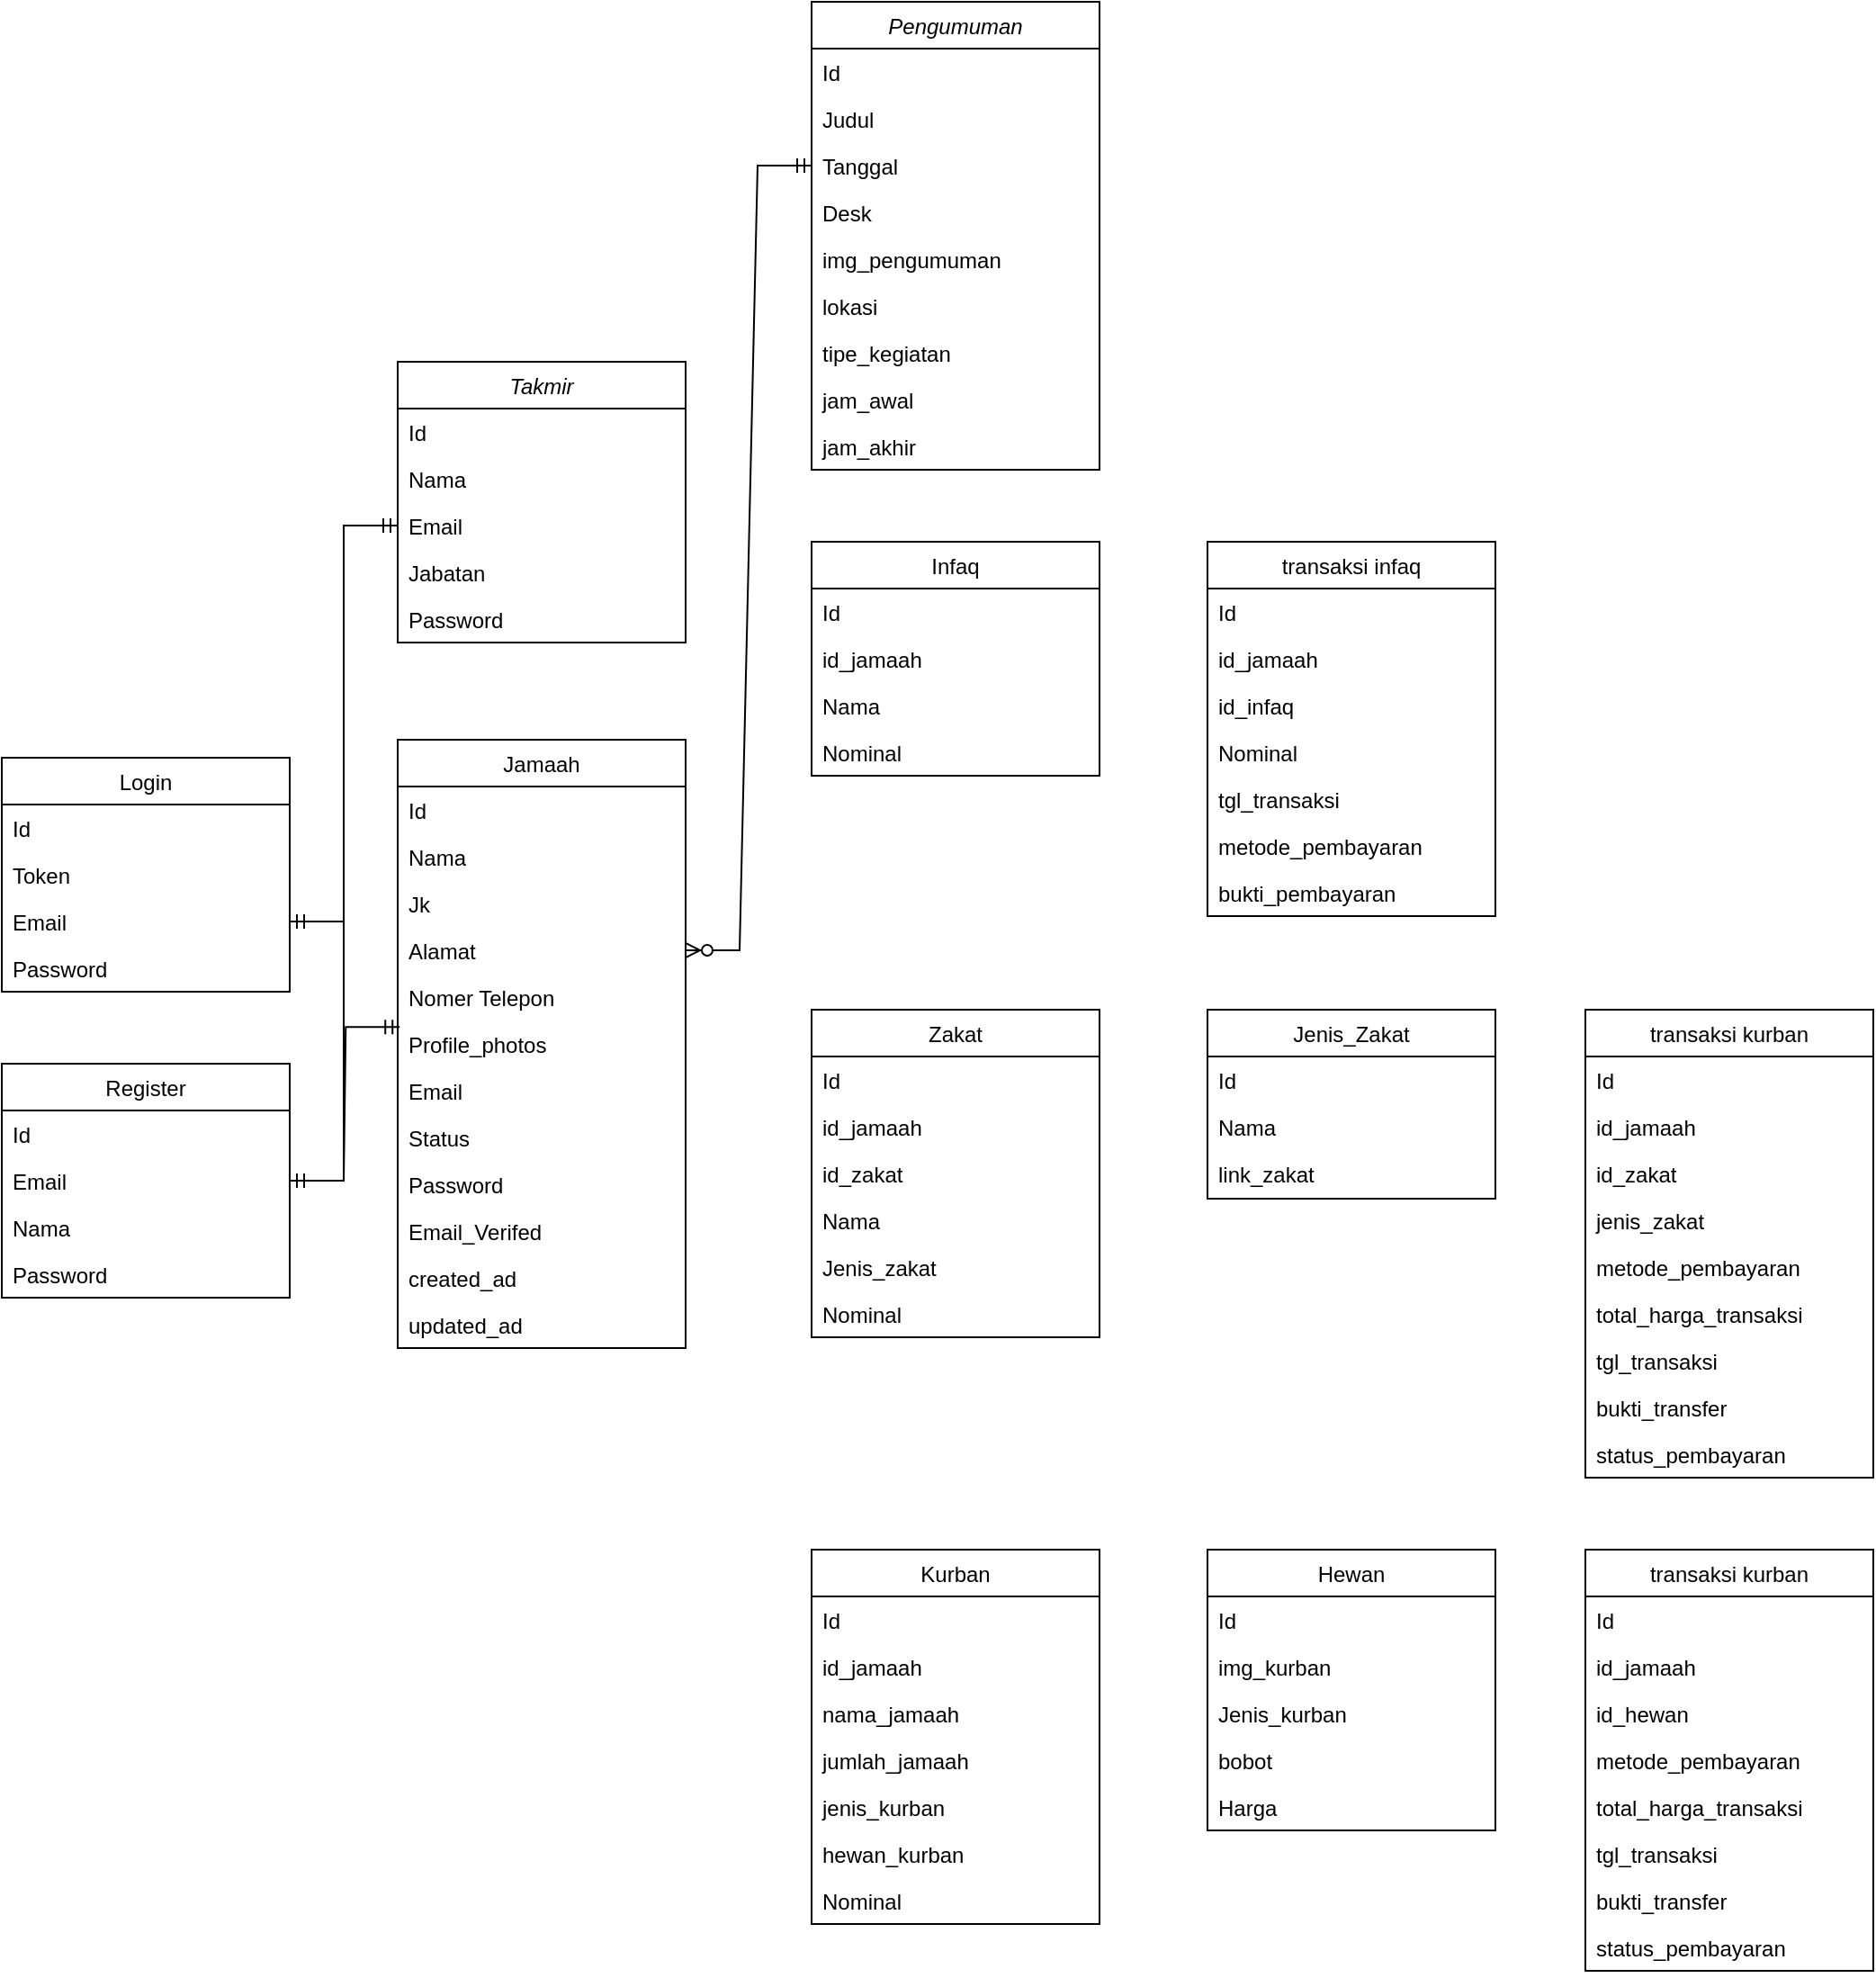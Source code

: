 <mxfile version="22.1.3" type="github">
  <diagram id="C5RBs43oDa-KdzZeNtuy" name="Page-1">
    <mxGraphModel dx="190" dy="1699" grid="1" gridSize="10" guides="1" tooltips="1" connect="1" arrows="1" fold="1" page="1" pageScale="1" pageWidth="827" pageHeight="1169" math="0" shadow="0">
      <root>
        <mxCell id="WIyWlLk6GJQsqaUBKTNV-0" />
        <mxCell id="WIyWlLk6GJQsqaUBKTNV-1" parent="WIyWlLk6GJQsqaUBKTNV-0" />
        <mxCell id="zkfFHV4jXpPFQw0GAbJ--0" value="Takmir" style="swimlane;fontStyle=2;align=center;verticalAlign=top;childLayout=stackLayout;horizontal=1;startSize=26;horizontalStack=0;resizeParent=1;resizeLast=0;collapsible=1;marginBottom=0;rounded=0;shadow=0;strokeWidth=1;" parent="WIyWlLk6GJQsqaUBKTNV-1" vertex="1">
          <mxGeometry x="250" y="-10" width="160" height="156" as="geometry">
            <mxRectangle x="230" y="140" width="160" height="26" as="alternateBounds" />
          </mxGeometry>
        </mxCell>
        <mxCell id="zkfFHV4jXpPFQw0GAbJ--1" value="Id" style="text;align=left;verticalAlign=top;spacingLeft=4;spacingRight=4;overflow=hidden;rotatable=0;points=[[0,0.5],[1,0.5]];portConstraint=eastwest;" parent="zkfFHV4jXpPFQw0GAbJ--0" vertex="1">
          <mxGeometry y="26" width="160" height="26" as="geometry" />
        </mxCell>
        <mxCell id="zkfFHV4jXpPFQw0GAbJ--2" value="Nama" style="text;align=left;verticalAlign=top;spacingLeft=4;spacingRight=4;overflow=hidden;rotatable=0;points=[[0,0.5],[1,0.5]];portConstraint=eastwest;rounded=0;shadow=0;html=0;" parent="zkfFHV4jXpPFQw0GAbJ--0" vertex="1">
          <mxGeometry y="52" width="160" height="26" as="geometry" />
        </mxCell>
        <mxCell id="zkfFHV4jXpPFQw0GAbJ--3" value="Email" style="text;align=left;verticalAlign=top;spacingLeft=4;spacingRight=4;overflow=hidden;rotatable=0;points=[[0,0.5],[1,0.5]];portConstraint=eastwest;rounded=0;shadow=0;html=0;" parent="zkfFHV4jXpPFQw0GAbJ--0" vertex="1">
          <mxGeometry y="78" width="160" height="26" as="geometry" />
        </mxCell>
        <mxCell id="IEiUYzsJr4Xphvoh2t9h-0" value="Jabatan" style="text;align=left;verticalAlign=top;spacingLeft=4;spacingRight=4;overflow=hidden;rotatable=0;points=[[0,0.5],[1,0.5]];portConstraint=eastwest;rounded=0;shadow=0;html=0;" parent="zkfFHV4jXpPFQw0GAbJ--0" vertex="1">
          <mxGeometry y="104" width="160" height="26" as="geometry" />
        </mxCell>
        <mxCell id="IEiUYzsJr4Xphvoh2t9h-4" value="Password" style="text;align=left;verticalAlign=top;spacingLeft=4;spacingRight=4;overflow=hidden;rotatable=0;points=[[0,0.5],[1,0.5]];portConstraint=eastwest;rounded=0;shadow=0;html=0;" parent="zkfFHV4jXpPFQw0GAbJ--0" vertex="1">
          <mxGeometry y="130" width="160" height="26" as="geometry" />
        </mxCell>
        <mxCell id="zkfFHV4jXpPFQw0GAbJ--6" value="Jamaah" style="swimlane;fontStyle=0;align=center;verticalAlign=top;childLayout=stackLayout;horizontal=1;startSize=26;horizontalStack=0;resizeParent=1;resizeLast=0;collapsible=1;marginBottom=0;rounded=0;shadow=0;strokeWidth=1;" parent="WIyWlLk6GJQsqaUBKTNV-1" vertex="1">
          <mxGeometry x="250" y="200" width="160" height="338" as="geometry">
            <mxRectangle x="130" y="380" width="160" height="26" as="alternateBounds" />
          </mxGeometry>
        </mxCell>
        <mxCell id="zkfFHV4jXpPFQw0GAbJ--7" value="Id" style="text;align=left;verticalAlign=top;spacingLeft=4;spacingRight=4;overflow=hidden;rotatable=0;points=[[0,0.5],[1,0.5]];portConstraint=eastwest;" parent="zkfFHV4jXpPFQw0GAbJ--6" vertex="1">
          <mxGeometry y="26" width="160" height="26" as="geometry" />
        </mxCell>
        <mxCell id="zkfFHV4jXpPFQw0GAbJ--8" value="Nama" style="text;align=left;verticalAlign=top;spacingLeft=4;spacingRight=4;overflow=hidden;rotatable=0;points=[[0,0.5],[1,0.5]];portConstraint=eastwest;rounded=0;shadow=0;html=0;" parent="zkfFHV4jXpPFQw0GAbJ--6" vertex="1">
          <mxGeometry y="52" width="160" height="26" as="geometry" />
        </mxCell>
        <mxCell id="zkfFHV4jXpPFQw0GAbJ--11" value="Jk" style="text;align=left;verticalAlign=top;spacingLeft=4;spacingRight=4;overflow=hidden;rotatable=0;points=[[0,0.5],[1,0.5]];portConstraint=eastwest;" parent="zkfFHV4jXpPFQw0GAbJ--6" vertex="1">
          <mxGeometry y="78" width="160" height="26" as="geometry" />
        </mxCell>
        <mxCell id="IEiUYzsJr4Xphvoh2t9h-1" value="Alamat" style="text;align=left;verticalAlign=top;spacingLeft=4;spacingRight=4;overflow=hidden;rotatable=0;points=[[0,0.5],[1,0.5]];portConstraint=eastwest;" parent="zkfFHV4jXpPFQw0GAbJ--6" vertex="1">
          <mxGeometry y="104" width="160" height="26" as="geometry" />
        </mxCell>
        <mxCell id="IEiUYzsJr4Xphvoh2t9h-5" value="Nomer Telepon" style="text;align=left;verticalAlign=top;spacingLeft=4;spacingRight=4;overflow=hidden;rotatable=0;points=[[0,0.5],[1,0.5]];portConstraint=eastwest;" parent="zkfFHV4jXpPFQw0GAbJ--6" vertex="1">
          <mxGeometry y="130" width="160" height="26" as="geometry" />
        </mxCell>
        <mxCell id="IEiUYzsJr4Xphvoh2t9h-25" value="Profile_photos" style="text;align=left;verticalAlign=top;spacingLeft=4;spacingRight=4;overflow=hidden;rotatable=0;points=[[0,0.5],[1,0.5]];portConstraint=eastwest;" parent="zkfFHV4jXpPFQw0GAbJ--6" vertex="1">
          <mxGeometry y="156" width="160" height="26" as="geometry" />
        </mxCell>
        <mxCell id="IEiUYzsJr4Xphvoh2t9h-2" value="Email" style="text;align=left;verticalAlign=top;spacingLeft=4;spacingRight=4;overflow=hidden;rotatable=0;points=[[0,0.5],[1,0.5]];portConstraint=eastwest;" parent="zkfFHV4jXpPFQw0GAbJ--6" vertex="1">
          <mxGeometry y="182" width="160" height="26" as="geometry" />
        </mxCell>
        <mxCell id="IEiUYzsJr4Xphvoh2t9h-26" value="Status" style="text;align=left;verticalAlign=top;spacingLeft=4;spacingRight=4;overflow=hidden;rotatable=0;points=[[0,0.5],[1,0.5]];portConstraint=eastwest;" parent="zkfFHV4jXpPFQw0GAbJ--6" vertex="1">
          <mxGeometry y="208" width="160" height="26" as="geometry" />
        </mxCell>
        <mxCell id="IEiUYzsJr4Xphvoh2t9h-3" value="Password" style="text;align=left;verticalAlign=top;spacingLeft=4;spacingRight=4;overflow=hidden;rotatable=0;points=[[0,0.5],[1,0.5]];portConstraint=eastwest;" parent="zkfFHV4jXpPFQw0GAbJ--6" vertex="1">
          <mxGeometry y="234" width="160" height="26" as="geometry" />
        </mxCell>
        <mxCell id="IEiUYzsJr4Xphvoh2t9h-27" value="Email_Verifed" style="text;align=left;verticalAlign=top;spacingLeft=4;spacingRight=4;overflow=hidden;rotatable=0;points=[[0,0.5],[1,0.5]];portConstraint=eastwest;" parent="zkfFHV4jXpPFQw0GAbJ--6" vertex="1">
          <mxGeometry y="260" width="160" height="26" as="geometry" />
        </mxCell>
        <mxCell id="IEiUYzsJr4Xphvoh2t9h-24" value="created_ad" style="text;align=left;verticalAlign=top;spacingLeft=4;spacingRight=4;overflow=hidden;rotatable=0;points=[[0,0.5],[1,0.5]];portConstraint=eastwest;" parent="zkfFHV4jXpPFQw0GAbJ--6" vertex="1">
          <mxGeometry y="286" width="160" height="26" as="geometry" />
        </mxCell>
        <mxCell id="IEiUYzsJr4Xphvoh2t9h-23" value="updated_ad" style="text;align=left;verticalAlign=top;spacingLeft=4;spacingRight=4;overflow=hidden;rotatable=0;points=[[0,0.5],[1,0.5]];portConstraint=eastwest;" parent="zkfFHV4jXpPFQw0GAbJ--6" vertex="1">
          <mxGeometry y="312" width="160" height="26" as="geometry" />
        </mxCell>
        <mxCell id="zkfFHV4jXpPFQw0GAbJ--13" value="Infaq" style="swimlane;fontStyle=0;align=center;verticalAlign=top;childLayout=stackLayout;horizontal=1;startSize=26;horizontalStack=0;resizeParent=1;resizeLast=0;collapsible=1;marginBottom=0;rounded=0;shadow=0;strokeWidth=1;" parent="WIyWlLk6GJQsqaUBKTNV-1" vertex="1">
          <mxGeometry x="480" y="90" width="160" height="130" as="geometry">
            <mxRectangle x="340" y="380" width="170" height="26" as="alternateBounds" />
          </mxGeometry>
        </mxCell>
        <mxCell id="zkfFHV4jXpPFQw0GAbJ--14" value="Id" style="text;align=left;verticalAlign=top;spacingLeft=4;spacingRight=4;overflow=hidden;rotatable=0;points=[[0,0.5],[1,0.5]];portConstraint=eastwest;" parent="zkfFHV4jXpPFQw0GAbJ--13" vertex="1">
          <mxGeometry y="26" width="160" height="26" as="geometry" />
        </mxCell>
        <mxCell id="IEiUYzsJr4Xphvoh2t9h-9" value="id_jamaah" style="text;align=left;verticalAlign=top;spacingLeft=4;spacingRight=4;overflow=hidden;rotatable=0;points=[[0,0.5],[1,0.5]];portConstraint=eastwest;" parent="zkfFHV4jXpPFQw0GAbJ--13" vertex="1">
          <mxGeometry y="52" width="160" height="26" as="geometry" />
        </mxCell>
        <mxCell id="IEiUYzsJr4Xphvoh2t9h-7" value="Nama" style="text;align=left;verticalAlign=top;spacingLeft=4;spacingRight=4;overflow=hidden;rotatable=0;points=[[0,0.5],[1,0.5]];portConstraint=eastwest;" parent="zkfFHV4jXpPFQw0GAbJ--13" vertex="1">
          <mxGeometry y="78" width="160" height="26" as="geometry" />
        </mxCell>
        <mxCell id="IEiUYzsJr4Xphvoh2t9h-8" value="Nominal" style="text;align=left;verticalAlign=top;spacingLeft=4;spacingRight=4;overflow=hidden;rotatable=0;points=[[0,0.5],[1,0.5]];portConstraint=eastwest;" parent="zkfFHV4jXpPFQw0GAbJ--13" vertex="1">
          <mxGeometry y="104" width="160" height="26" as="geometry" />
        </mxCell>
        <mxCell id="IEiUYzsJr4Xphvoh2t9h-10" value="Zakat" style="swimlane;fontStyle=0;align=center;verticalAlign=top;childLayout=stackLayout;horizontal=1;startSize=26;horizontalStack=0;resizeParent=1;resizeLast=0;collapsible=1;marginBottom=0;rounded=0;shadow=0;strokeWidth=1;" parent="WIyWlLk6GJQsqaUBKTNV-1" vertex="1">
          <mxGeometry x="480" y="350" width="160" height="182" as="geometry">
            <mxRectangle x="340" y="380" width="170" height="26" as="alternateBounds" />
          </mxGeometry>
        </mxCell>
        <mxCell id="IEiUYzsJr4Xphvoh2t9h-11" value="Id" style="text;align=left;verticalAlign=top;spacingLeft=4;spacingRight=4;overflow=hidden;rotatable=0;points=[[0,0.5],[1,0.5]];portConstraint=eastwest;" parent="IEiUYzsJr4Xphvoh2t9h-10" vertex="1">
          <mxGeometry y="26" width="160" height="26" as="geometry" />
        </mxCell>
        <mxCell id="IEiUYzsJr4Xphvoh2t9h-12" value="id_jamaah" style="text;align=left;verticalAlign=top;spacingLeft=4;spacingRight=4;overflow=hidden;rotatable=0;points=[[0,0.5],[1,0.5]];portConstraint=eastwest;" parent="IEiUYzsJr4Xphvoh2t9h-10" vertex="1">
          <mxGeometry y="52" width="160" height="26" as="geometry" />
        </mxCell>
        <mxCell id="IEiUYzsJr4Xphvoh2t9h-15" value="id_zakat" style="text;align=left;verticalAlign=top;spacingLeft=4;spacingRight=4;overflow=hidden;rotatable=0;points=[[0,0.5],[1,0.5]];portConstraint=eastwest;" parent="IEiUYzsJr4Xphvoh2t9h-10" vertex="1">
          <mxGeometry y="78" width="160" height="26" as="geometry" />
        </mxCell>
        <mxCell id="IEiUYzsJr4Xphvoh2t9h-13" value="Nama" style="text;align=left;verticalAlign=top;spacingLeft=4;spacingRight=4;overflow=hidden;rotatable=0;points=[[0,0.5],[1,0.5]];portConstraint=eastwest;" parent="IEiUYzsJr4Xphvoh2t9h-10" vertex="1">
          <mxGeometry y="104" width="160" height="26" as="geometry" />
        </mxCell>
        <mxCell id="IEiUYzsJr4Xphvoh2t9h-16" value="Jenis_zakat" style="text;align=left;verticalAlign=top;spacingLeft=4;spacingRight=4;overflow=hidden;rotatable=0;points=[[0,0.5],[1,0.5]];portConstraint=eastwest;" parent="IEiUYzsJr4Xphvoh2t9h-10" vertex="1">
          <mxGeometry y="130" width="160" height="26" as="geometry" />
        </mxCell>
        <mxCell id="IEiUYzsJr4Xphvoh2t9h-14" value="Nominal" style="text;align=left;verticalAlign=top;spacingLeft=4;spacingRight=4;overflow=hidden;rotatable=0;points=[[0,0.5],[1,0.5]];portConstraint=eastwest;" parent="IEiUYzsJr4Xphvoh2t9h-10" vertex="1">
          <mxGeometry y="156" width="160" height="26" as="geometry" />
        </mxCell>
        <mxCell id="IEiUYzsJr4Xphvoh2t9h-17" value="Login" style="swimlane;fontStyle=0;align=center;verticalAlign=top;childLayout=stackLayout;horizontal=1;startSize=26;horizontalStack=0;resizeParent=1;resizeLast=0;collapsible=1;marginBottom=0;rounded=0;shadow=0;strokeWidth=1;" parent="WIyWlLk6GJQsqaUBKTNV-1" vertex="1">
          <mxGeometry x="30" y="210" width="160" height="130" as="geometry">
            <mxRectangle x="340" y="380" width="170" height="26" as="alternateBounds" />
          </mxGeometry>
        </mxCell>
        <mxCell id="IEiUYzsJr4Xphvoh2t9h-18" value="Id" style="text;align=left;verticalAlign=top;spacingLeft=4;spacingRight=4;overflow=hidden;rotatable=0;points=[[0,0.5],[1,0.5]];portConstraint=eastwest;" parent="IEiUYzsJr4Xphvoh2t9h-17" vertex="1">
          <mxGeometry y="26" width="160" height="26" as="geometry" />
        </mxCell>
        <mxCell id="IEiUYzsJr4Xphvoh2t9h-20" value="Token" style="text;align=left;verticalAlign=top;spacingLeft=4;spacingRight=4;overflow=hidden;rotatable=0;points=[[0,0.5],[1,0.5]];portConstraint=eastwest;" parent="IEiUYzsJr4Xphvoh2t9h-17" vertex="1">
          <mxGeometry y="52" width="160" height="26" as="geometry" />
        </mxCell>
        <mxCell id="IEiUYzsJr4Xphvoh2t9h-21" value="Email" style="text;align=left;verticalAlign=top;spacingLeft=4;spacingRight=4;overflow=hidden;rotatable=0;points=[[0,0.5],[1,0.5]];portConstraint=eastwest;" parent="IEiUYzsJr4Xphvoh2t9h-17" vertex="1">
          <mxGeometry y="78" width="160" height="26" as="geometry" />
        </mxCell>
        <mxCell id="IEiUYzsJr4Xphvoh2t9h-22" value="Password" style="text;align=left;verticalAlign=top;spacingLeft=4;spacingRight=4;overflow=hidden;rotatable=0;points=[[0,0.5],[1,0.5]];portConstraint=eastwest;" parent="IEiUYzsJr4Xphvoh2t9h-17" vertex="1">
          <mxGeometry y="104" width="160" height="26" as="geometry" />
        </mxCell>
        <mxCell id="IEiUYzsJr4Xphvoh2t9h-28" value="Register" style="swimlane;fontStyle=0;align=center;verticalAlign=top;childLayout=stackLayout;horizontal=1;startSize=26;horizontalStack=0;resizeParent=1;resizeLast=0;collapsible=1;marginBottom=0;rounded=0;shadow=0;strokeWidth=1;" parent="WIyWlLk6GJQsqaUBKTNV-1" vertex="1">
          <mxGeometry x="30" y="380" width="160" height="130" as="geometry">
            <mxRectangle x="340" y="380" width="170" height="26" as="alternateBounds" />
          </mxGeometry>
        </mxCell>
        <mxCell id="IEiUYzsJr4Xphvoh2t9h-29" value="Id" style="text;align=left;verticalAlign=top;spacingLeft=4;spacingRight=4;overflow=hidden;rotatable=0;points=[[0,0.5],[1,0.5]];portConstraint=eastwest;" parent="IEiUYzsJr4Xphvoh2t9h-28" vertex="1">
          <mxGeometry y="26" width="160" height="26" as="geometry" />
        </mxCell>
        <mxCell id="IEiUYzsJr4Xphvoh2t9h-30" value="Email" style="text;align=left;verticalAlign=top;spacingLeft=4;spacingRight=4;overflow=hidden;rotatable=0;points=[[0,0.5],[1,0.5]];portConstraint=eastwest;" parent="IEiUYzsJr4Xphvoh2t9h-28" vertex="1">
          <mxGeometry y="52" width="160" height="26" as="geometry" />
        </mxCell>
        <mxCell id="IEiUYzsJr4Xphvoh2t9h-31" value="Nama" style="text;align=left;verticalAlign=top;spacingLeft=4;spacingRight=4;overflow=hidden;rotatable=0;points=[[0,0.5],[1,0.5]];portConstraint=eastwest;" parent="IEiUYzsJr4Xphvoh2t9h-28" vertex="1">
          <mxGeometry y="78" width="160" height="26" as="geometry" />
        </mxCell>
        <mxCell id="IEiUYzsJr4Xphvoh2t9h-32" value="Password" style="text;align=left;verticalAlign=top;spacingLeft=4;spacingRight=4;overflow=hidden;rotatable=0;points=[[0,0.5],[1,0.5]];portConstraint=eastwest;" parent="IEiUYzsJr4Xphvoh2t9h-28" vertex="1">
          <mxGeometry y="104" width="160" height="26" as="geometry" />
        </mxCell>
        <mxCell id="IEiUYzsJr4Xphvoh2t9h-33" value="Jenis_Zakat" style="swimlane;fontStyle=0;align=center;verticalAlign=top;childLayout=stackLayout;horizontal=1;startSize=26;horizontalStack=0;resizeParent=1;resizeLast=0;collapsible=1;marginBottom=0;rounded=0;shadow=0;strokeWidth=1;" parent="WIyWlLk6GJQsqaUBKTNV-1" vertex="1">
          <mxGeometry x="700" y="350" width="160" height="105" as="geometry">
            <mxRectangle x="340" y="380" width="170" height="26" as="alternateBounds" />
          </mxGeometry>
        </mxCell>
        <mxCell id="IEiUYzsJr4Xphvoh2t9h-34" value="Id" style="text;align=left;verticalAlign=top;spacingLeft=4;spacingRight=4;overflow=hidden;rotatable=0;points=[[0,0.5],[1,0.5]];portConstraint=eastwest;" parent="IEiUYzsJr4Xphvoh2t9h-33" vertex="1">
          <mxGeometry y="26" width="160" height="26" as="geometry" />
        </mxCell>
        <mxCell id="IEiUYzsJr4Xphvoh2t9h-37" value="Nama" style="text;align=left;verticalAlign=top;spacingLeft=4;spacingRight=4;overflow=hidden;rotatable=0;points=[[0,0.5],[1,0.5]];portConstraint=eastwest;" parent="IEiUYzsJr4Xphvoh2t9h-33" vertex="1">
          <mxGeometry y="52" width="160" height="26" as="geometry" />
        </mxCell>
        <mxCell id="IEiUYzsJr4Xphvoh2t9h-38" value="link_zakat" style="text;align=left;verticalAlign=top;spacingLeft=4;spacingRight=4;overflow=hidden;rotatable=0;points=[[0,0.5],[1,0.5]];portConstraint=eastwest;" parent="IEiUYzsJr4Xphvoh2t9h-33" vertex="1">
          <mxGeometry y="78" width="160" height="26" as="geometry" />
        </mxCell>
        <mxCell id="IEiUYzsJr4Xphvoh2t9h-40" value="Kurban&#xa;" style="swimlane;fontStyle=0;align=center;verticalAlign=top;childLayout=stackLayout;horizontal=1;startSize=26;horizontalStack=0;resizeParent=1;resizeLast=0;collapsible=1;marginBottom=0;rounded=0;shadow=0;strokeWidth=1;" parent="WIyWlLk6GJQsqaUBKTNV-1" vertex="1">
          <mxGeometry x="480" y="650" width="160" height="208" as="geometry">
            <mxRectangle x="340" y="380" width="170" height="26" as="alternateBounds" />
          </mxGeometry>
        </mxCell>
        <mxCell id="IEiUYzsJr4Xphvoh2t9h-41" value="Id" style="text;align=left;verticalAlign=top;spacingLeft=4;spacingRight=4;overflow=hidden;rotatable=0;points=[[0,0.5],[1,0.5]];portConstraint=eastwest;" parent="IEiUYzsJr4Xphvoh2t9h-40" vertex="1">
          <mxGeometry y="26" width="160" height="26" as="geometry" />
        </mxCell>
        <mxCell id="IEiUYzsJr4Xphvoh2t9h-42" value="id_jamaah" style="text;align=left;verticalAlign=top;spacingLeft=4;spacingRight=4;overflow=hidden;rotatable=0;points=[[0,0.5],[1,0.5]];portConstraint=eastwest;" parent="IEiUYzsJr4Xphvoh2t9h-40" vertex="1">
          <mxGeometry y="52" width="160" height="26" as="geometry" />
        </mxCell>
        <mxCell id="9MKhEtc_N4q0ZVlKwMZ0-0" value="nama_jamaah" style="text;align=left;verticalAlign=top;spacingLeft=4;spacingRight=4;overflow=hidden;rotatable=0;points=[[0,0.5],[1,0.5]];portConstraint=eastwest;" parent="IEiUYzsJr4Xphvoh2t9h-40" vertex="1">
          <mxGeometry y="78" width="160" height="26" as="geometry" />
        </mxCell>
        <mxCell id="9MKhEtc_N4q0ZVlKwMZ0-1" value="jumlah_jamaah&#xa;&#xa;" style="text;align=left;verticalAlign=top;spacingLeft=4;spacingRight=4;overflow=hidden;rotatable=0;points=[[0,0.5],[1,0.5]];portConstraint=eastwest;" parent="IEiUYzsJr4Xphvoh2t9h-40" vertex="1">
          <mxGeometry y="104" width="160" height="26" as="geometry" />
        </mxCell>
        <mxCell id="IEiUYzsJr4Xphvoh2t9h-43" value="jenis_kurban" style="text;align=left;verticalAlign=top;spacingLeft=4;spacingRight=4;overflow=hidden;rotatable=0;points=[[0,0.5],[1,0.5]];portConstraint=eastwest;" parent="IEiUYzsJr4Xphvoh2t9h-40" vertex="1">
          <mxGeometry y="130" width="160" height="26" as="geometry" />
        </mxCell>
        <mxCell id="IEiUYzsJr4Xphvoh2t9h-44" value="hewan_kurban" style="text;align=left;verticalAlign=top;spacingLeft=4;spacingRight=4;overflow=hidden;rotatable=0;points=[[0,0.5],[1,0.5]];portConstraint=eastwest;" parent="IEiUYzsJr4Xphvoh2t9h-40" vertex="1">
          <mxGeometry y="156" width="160" height="26" as="geometry" />
        </mxCell>
        <mxCell id="IEiUYzsJr4Xphvoh2t9h-45" value="Nominal" style="text;align=left;verticalAlign=top;spacingLeft=4;spacingRight=4;overflow=hidden;rotatable=0;points=[[0,0.5],[1,0.5]];portConstraint=eastwest;" parent="IEiUYzsJr4Xphvoh2t9h-40" vertex="1">
          <mxGeometry y="182" width="160" height="26" as="geometry" />
        </mxCell>
        <mxCell id="IEiUYzsJr4Xphvoh2t9h-54" value="Pengumuman" style="swimlane;fontStyle=2;align=center;verticalAlign=top;childLayout=stackLayout;horizontal=1;startSize=26;horizontalStack=0;resizeParent=1;resizeLast=0;collapsible=1;marginBottom=0;rounded=0;shadow=0;strokeWidth=1;" parent="WIyWlLk6GJQsqaUBKTNV-1" vertex="1">
          <mxGeometry x="480" y="-210" width="160" height="260" as="geometry">
            <mxRectangle x="230" y="140" width="160" height="26" as="alternateBounds" />
          </mxGeometry>
        </mxCell>
        <mxCell id="IEiUYzsJr4Xphvoh2t9h-55" value="Id" style="text;align=left;verticalAlign=top;spacingLeft=4;spacingRight=4;overflow=hidden;rotatable=0;points=[[0,0.5],[1,0.5]];portConstraint=eastwest;" parent="IEiUYzsJr4Xphvoh2t9h-54" vertex="1">
          <mxGeometry y="26" width="160" height="26" as="geometry" />
        </mxCell>
        <mxCell id="IEiUYzsJr4Xphvoh2t9h-56" value="Judul" style="text;align=left;verticalAlign=top;spacingLeft=4;spacingRight=4;overflow=hidden;rotatable=0;points=[[0,0.5],[1,0.5]];portConstraint=eastwest;rounded=0;shadow=0;html=0;" parent="IEiUYzsJr4Xphvoh2t9h-54" vertex="1">
          <mxGeometry y="52" width="160" height="26" as="geometry" />
        </mxCell>
        <mxCell id="IEiUYzsJr4Xphvoh2t9h-57" value="Tanggal&#xa;" style="text;align=left;verticalAlign=top;spacingLeft=4;spacingRight=4;overflow=hidden;rotatable=0;points=[[0,0.5],[1,0.5]];portConstraint=eastwest;rounded=0;shadow=0;html=0;" parent="IEiUYzsJr4Xphvoh2t9h-54" vertex="1">
          <mxGeometry y="78" width="160" height="26" as="geometry" />
        </mxCell>
        <mxCell id="IEiUYzsJr4Xphvoh2t9h-58" value="Desk" style="text;align=left;verticalAlign=top;spacingLeft=4;spacingRight=4;overflow=hidden;rotatable=0;points=[[0,0.5],[1,0.5]];portConstraint=eastwest;rounded=0;shadow=0;html=0;" parent="IEiUYzsJr4Xphvoh2t9h-54" vertex="1">
          <mxGeometry y="104" width="160" height="26" as="geometry" />
        </mxCell>
        <mxCell id="IEiUYzsJr4Xphvoh2t9h-59" value="img_pengumuman" style="text;align=left;verticalAlign=top;spacingLeft=4;spacingRight=4;overflow=hidden;rotatable=0;points=[[0,0.5],[1,0.5]];portConstraint=eastwest;rounded=0;shadow=0;html=0;" parent="IEiUYzsJr4Xphvoh2t9h-54" vertex="1">
          <mxGeometry y="130" width="160" height="26" as="geometry" />
        </mxCell>
        <mxCell id="1JYT7q83hcso8mYHsDBU-39" value="lokasi" style="text;align=left;verticalAlign=top;spacingLeft=4;spacingRight=4;overflow=hidden;rotatable=0;points=[[0,0.5],[1,0.5]];portConstraint=eastwest;rounded=0;shadow=0;html=0;" vertex="1" parent="IEiUYzsJr4Xphvoh2t9h-54">
          <mxGeometry y="156" width="160" height="26" as="geometry" />
        </mxCell>
        <mxCell id="1JYT7q83hcso8mYHsDBU-40" value="tipe_kegiatan" style="text;align=left;verticalAlign=top;spacingLeft=4;spacingRight=4;overflow=hidden;rotatable=0;points=[[0,0.5],[1,0.5]];portConstraint=eastwest;rounded=0;shadow=0;html=0;" vertex="1" parent="IEiUYzsJr4Xphvoh2t9h-54">
          <mxGeometry y="182" width="160" height="26" as="geometry" />
        </mxCell>
        <mxCell id="1JYT7q83hcso8mYHsDBU-41" value="jam_awal" style="text;align=left;verticalAlign=top;spacingLeft=4;spacingRight=4;overflow=hidden;rotatable=0;points=[[0,0.5],[1,0.5]];portConstraint=eastwest;rounded=0;shadow=0;html=0;" vertex="1" parent="IEiUYzsJr4Xphvoh2t9h-54">
          <mxGeometry y="208" width="160" height="26" as="geometry" />
        </mxCell>
        <mxCell id="1JYT7q83hcso8mYHsDBU-42" value="jam_akhir" style="text;align=left;verticalAlign=top;spacingLeft=4;spacingRight=4;overflow=hidden;rotatable=0;points=[[0,0.5],[1,0.5]];portConstraint=eastwest;rounded=0;shadow=0;html=0;" vertex="1" parent="IEiUYzsJr4Xphvoh2t9h-54">
          <mxGeometry y="234" width="160" height="26" as="geometry" />
        </mxCell>
        <mxCell id="1JYT7q83hcso8mYHsDBU-0" value="Hewan" style="swimlane;fontStyle=0;align=center;verticalAlign=top;childLayout=stackLayout;horizontal=1;startSize=26;horizontalStack=0;resizeParent=1;resizeLast=0;collapsible=1;marginBottom=0;rounded=0;shadow=0;strokeWidth=1;" vertex="1" parent="WIyWlLk6GJQsqaUBKTNV-1">
          <mxGeometry x="700" y="650" width="160" height="156" as="geometry">
            <mxRectangle x="340" y="380" width="170" height="26" as="alternateBounds" />
          </mxGeometry>
        </mxCell>
        <mxCell id="1JYT7q83hcso8mYHsDBU-1" value="Id" style="text;align=left;verticalAlign=top;spacingLeft=4;spacingRight=4;overflow=hidden;rotatable=0;points=[[0,0.5],[1,0.5]];portConstraint=eastwest;" vertex="1" parent="1JYT7q83hcso8mYHsDBU-0">
          <mxGeometry y="26" width="160" height="26" as="geometry" />
        </mxCell>
        <mxCell id="1JYT7q83hcso8mYHsDBU-5" value="img_kurban" style="text;align=left;verticalAlign=top;spacingLeft=4;spacingRight=4;overflow=hidden;rotatable=0;points=[[0,0.5],[1,0.5]];portConstraint=eastwest;" vertex="1" parent="1JYT7q83hcso8mYHsDBU-0">
          <mxGeometry y="52" width="160" height="26" as="geometry" />
        </mxCell>
        <mxCell id="1JYT7q83hcso8mYHsDBU-2" value="Jenis_kurban" style="text;align=left;verticalAlign=top;spacingLeft=4;spacingRight=4;overflow=hidden;rotatable=0;points=[[0,0.5],[1,0.5]];portConstraint=eastwest;" vertex="1" parent="1JYT7q83hcso8mYHsDBU-0">
          <mxGeometry y="78" width="160" height="26" as="geometry" />
        </mxCell>
        <mxCell id="1JYT7q83hcso8mYHsDBU-3" value="bobot" style="text;align=left;verticalAlign=top;spacingLeft=4;spacingRight=4;overflow=hidden;rotatable=0;points=[[0,0.5],[1,0.5]];portConstraint=eastwest;" vertex="1" parent="1JYT7q83hcso8mYHsDBU-0">
          <mxGeometry y="104" width="160" height="26" as="geometry" />
        </mxCell>
        <mxCell id="1JYT7q83hcso8mYHsDBU-4" value="Harga" style="text;align=left;verticalAlign=top;spacingLeft=4;spacingRight=4;overflow=hidden;rotatable=0;points=[[0,0.5],[1,0.5]];portConstraint=eastwest;" vertex="1" parent="1JYT7q83hcso8mYHsDBU-0">
          <mxGeometry y="130" width="160" height="26" as="geometry" />
        </mxCell>
        <mxCell id="1JYT7q83hcso8mYHsDBU-6" value="transaksi kurban" style="swimlane;fontStyle=0;align=center;verticalAlign=top;childLayout=stackLayout;horizontal=1;startSize=26;horizontalStack=0;resizeParent=1;resizeLast=0;collapsible=1;marginBottom=0;rounded=0;shadow=0;strokeWidth=1;" vertex="1" parent="WIyWlLk6GJQsqaUBKTNV-1">
          <mxGeometry x="910" y="650" width="160" height="234" as="geometry">
            <mxRectangle x="340" y="380" width="170" height="26" as="alternateBounds" />
          </mxGeometry>
        </mxCell>
        <mxCell id="1JYT7q83hcso8mYHsDBU-7" value="Id" style="text;align=left;verticalAlign=top;spacingLeft=4;spacingRight=4;overflow=hidden;rotatable=0;points=[[0,0.5],[1,0.5]];portConstraint=eastwest;" vertex="1" parent="1JYT7q83hcso8mYHsDBU-6">
          <mxGeometry y="26" width="160" height="26" as="geometry" />
        </mxCell>
        <mxCell id="1JYT7q83hcso8mYHsDBU-8" value="id_jamaah" style="text;align=left;verticalAlign=top;spacingLeft=4;spacingRight=4;overflow=hidden;rotatable=0;points=[[0,0.5],[1,0.5]];portConstraint=eastwest;" vertex="1" parent="1JYT7q83hcso8mYHsDBU-6">
          <mxGeometry y="52" width="160" height="26" as="geometry" />
        </mxCell>
        <mxCell id="1JYT7q83hcso8mYHsDBU-9" value="id_hewan" style="text;align=left;verticalAlign=top;spacingLeft=4;spacingRight=4;overflow=hidden;rotatable=0;points=[[0,0.5],[1,0.5]];portConstraint=eastwest;" vertex="1" parent="1JYT7q83hcso8mYHsDBU-6">
          <mxGeometry y="78" width="160" height="26" as="geometry" />
        </mxCell>
        <mxCell id="1JYT7q83hcso8mYHsDBU-13" value="metode_pembayaran" style="text;align=left;verticalAlign=top;spacingLeft=4;spacingRight=4;overflow=hidden;rotatable=0;points=[[0,0.5],[1,0.5]];portConstraint=eastwest;" vertex="1" parent="1JYT7q83hcso8mYHsDBU-6">
          <mxGeometry y="104" width="160" height="26" as="geometry" />
        </mxCell>
        <mxCell id="1JYT7q83hcso8mYHsDBU-10" value="total_harga_transaksi" style="text;align=left;verticalAlign=top;spacingLeft=4;spacingRight=4;overflow=hidden;rotatable=0;points=[[0,0.5],[1,0.5]];portConstraint=eastwest;" vertex="1" parent="1JYT7q83hcso8mYHsDBU-6">
          <mxGeometry y="130" width="160" height="26" as="geometry" />
        </mxCell>
        <mxCell id="1JYT7q83hcso8mYHsDBU-11" value="tgl_transaksi&#xa;" style="text;align=left;verticalAlign=top;spacingLeft=4;spacingRight=4;overflow=hidden;rotatable=0;points=[[0,0.5],[1,0.5]];portConstraint=eastwest;" vertex="1" parent="1JYT7q83hcso8mYHsDBU-6">
          <mxGeometry y="156" width="160" height="26" as="geometry" />
        </mxCell>
        <mxCell id="1JYT7q83hcso8mYHsDBU-12" value="bukti_transfer&#xa;" style="text;align=left;verticalAlign=top;spacingLeft=4;spacingRight=4;overflow=hidden;rotatable=0;points=[[0,0.5],[1,0.5]];portConstraint=eastwest;" vertex="1" parent="1JYT7q83hcso8mYHsDBU-6">
          <mxGeometry y="182" width="160" height="26" as="geometry" />
        </mxCell>
        <mxCell id="1JYT7q83hcso8mYHsDBU-14" value="status_pembayaran&#xa;" style="text;align=left;verticalAlign=top;spacingLeft=4;spacingRight=4;overflow=hidden;rotatable=0;points=[[0,0.5],[1,0.5]];portConstraint=eastwest;" vertex="1" parent="1JYT7q83hcso8mYHsDBU-6">
          <mxGeometry y="208" width="160" height="26" as="geometry" />
        </mxCell>
        <mxCell id="1JYT7q83hcso8mYHsDBU-15" value="transaksi kurban" style="swimlane;fontStyle=0;align=center;verticalAlign=top;childLayout=stackLayout;horizontal=1;startSize=26;horizontalStack=0;resizeParent=1;resizeLast=0;collapsible=1;marginBottom=0;rounded=0;shadow=0;strokeWidth=1;" vertex="1" parent="WIyWlLk6GJQsqaUBKTNV-1">
          <mxGeometry x="910" y="350" width="160" height="260" as="geometry">
            <mxRectangle x="340" y="380" width="170" height="26" as="alternateBounds" />
          </mxGeometry>
        </mxCell>
        <mxCell id="1JYT7q83hcso8mYHsDBU-16" value="Id" style="text;align=left;verticalAlign=top;spacingLeft=4;spacingRight=4;overflow=hidden;rotatable=0;points=[[0,0.5],[1,0.5]];portConstraint=eastwest;" vertex="1" parent="1JYT7q83hcso8mYHsDBU-15">
          <mxGeometry y="26" width="160" height="26" as="geometry" />
        </mxCell>
        <mxCell id="1JYT7q83hcso8mYHsDBU-17" value="id_jamaah" style="text;align=left;verticalAlign=top;spacingLeft=4;spacingRight=4;overflow=hidden;rotatable=0;points=[[0,0.5],[1,0.5]];portConstraint=eastwest;" vertex="1" parent="1JYT7q83hcso8mYHsDBU-15">
          <mxGeometry y="52" width="160" height="26" as="geometry" />
        </mxCell>
        <mxCell id="1JYT7q83hcso8mYHsDBU-18" value="id_zakat" style="text;align=left;verticalAlign=top;spacingLeft=4;spacingRight=4;overflow=hidden;rotatable=0;points=[[0,0.5],[1,0.5]];portConstraint=eastwest;" vertex="1" parent="1JYT7q83hcso8mYHsDBU-15">
          <mxGeometry y="78" width="160" height="26" as="geometry" />
        </mxCell>
        <mxCell id="1JYT7q83hcso8mYHsDBU-24" value="jenis_zakat" style="text;align=left;verticalAlign=top;spacingLeft=4;spacingRight=4;overflow=hidden;rotatable=0;points=[[0,0.5],[1,0.5]];portConstraint=eastwest;" vertex="1" parent="1JYT7q83hcso8mYHsDBU-15">
          <mxGeometry y="104" width="160" height="26" as="geometry" />
        </mxCell>
        <mxCell id="1JYT7q83hcso8mYHsDBU-19" value="metode_pembayaran" style="text;align=left;verticalAlign=top;spacingLeft=4;spacingRight=4;overflow=hidden;rotatable=0;points=[[0,0.5],[1,0.5]];portConstraint=eastwest;" vertex="1" parent="1JYT7q83hcso8mYHsDBU-15">
          <mxGeometry y="130" width="160" height="26" as="geometry" />
        </mxCell>
        <mxCell id="1JYT7q83hcso8mYHsDBU-20" value="total_harga_transaksi" style="text;align=left;verticalAlign=top;spacingLeft=4;spacingRight=4;overflow=hidden;rotatable=0;points=[[0,0.5],[1,0.5]];portConstraint=eastwest;" vertex="1" parent="1JYT7q83hcso8mYHsDBU-15">
          <mxGeometry y="156" width="160" height="26" as="geometry" />
        </mxCell>
        <mxCell id="1JYT7q83hcso8mYHsDBU-21" value="tgl_transaksi&#xa;" style="text;align=left;verticalAlign=top;spacingLeft=4;spacingRight=4;overflow=hidden;rotatable=0;points=[[0,0.5],[1,0.5]];portConstraint=eastwest;" vertex="1" parent="1JYT7q83hcso8mYHsDBU-15">
          <mxGeometry y="182" width="160" height="26" as="geometry" />
        </mxCell>
        <mxCell id="1JYT7q83hcso8mYHsDBU-22" value="bukti_transfer&#xa;" style="text;align=left;verticalAlign=top;spacingLeft=4;spacingRight=4;overflow=hidden;rotatable=0;points=[[0,0.5],[1,0.5]];portConstraint=eastwest;" vertex="1" parent="1JYT7q83hcso8mYHsDBU-15">
          <mxGeometry y="208" width="160" height="26" as="geometry" />
        </mxCell>
        <mxCell id="1JYT7q83hcso8mYHsDBU-23" value="status_pembayaran&#xa;" style="text;align=left;verticalAlign=top;spacingLeft=4;spacingRight=4;overflow=hidden;rotatable=0;points=[[0,0.5],[1,0.5]];portConstraint=eastwest;" vertex="1" parent="1JYT7q83hcso8mYHsDBU-15">
          <mxGeometry y="234" width="160" height="26" as="geometry" />
        </mxCell>
        <mxCell id="1JYT7q83hcso8mYHsDBU-26" value="" style="edgeStyle=entityRelationEdgeStyle;fontSize=12;html=1;endArrow=ERmandOne;startArrow=ERmandOne;rounded=0;exitX=1;exitY=0.5;exitDx=0;exitDy=0;entryX=0.007;entryY=0.141;entryDx=0;entryDy=0;entryPerimeter=0;" edge="1" parent="WIyWlLk6GJQsqaUBKTNV-1" source="IEiUYzsJr4Xphvoh2t9h-30" target="IEiUYzsJr4Xphvoh2t9h-25">
          <mxGeometry width="100" height="100" relative="1" as="geometry">
            <mxPoint x="190" y="460" as="sourcePoint" />
            <mxPoint x="290" y="360" as="targetPoint" />
          </mxGeometry>
        </mxCell>
        <mxCell id="1JYT7q83hcso8mYHsDBU-27" value="" style="edgeStyle=entityRelationEdgeStyle;fontSize=12;html=1;endArrow=ERmandOne;startArrow=ERmandOne;rounded=0;exitX=1;exitY=0.5;exitDx=0;exitDy=0;entryX=1;entryY=0.5;entryDx=0;entryDy=0;" edge="1" parent="WIyWlLk6GJQsqaUBKTNV-1" source="IEiUYzsJr4Xphvoh2t9h-21" target="IEiUYzsJr4Xphvoh2t9h-30">
          <mxGeometry width="100" height="100" relative="1" as="geometry">
            <mxPoint x="200" y="455" as="sourcePoint" />
            <mxPoint x="261" y="370" as="targetPoint" />
          </mxGeometry>
        </mxCell>
        <mxCell id="1JYT7q83hcso8mYHsDBU-28" value="" style="edgeStyle=entityRelationEdgeStyle;fontSize=12;html=1;endArrow=ERmandOne;startArrow=ERmandOne;rounded=0;entryX=1;entryY=0.5;entryDx=0;entryDy=0;" edge="1" parent="WIyWlLk6GJQsqaUBKTNV-1" source="zkfFHV4jXpPFQw0GAbJ--3" target="IEiUYzsJr4Xphvoh2t9h-21">
          <mxGeometry width="100" height="100" relative="1" as="geometry">
            <mxPoint x="190" y="20" as="sourcePoint" />
            <mxPoint x="190" y="164" as="targetPoint" />
            <Array as="points">
              <mxPoint x="140" y="70" />
              <mxPoint x="260" y="70" />
            </Array>
          </mxGeometry>
        </mxCell>
        <mxCell id="1JYT7q83hcso8mYHsDBU-29" value="" style="edgeStyle=entityRelationEdgeStyle;fontSize=12;html=1;endArrow=ERzeroToMany;startArrow=ERmandOne;rounded=0;entryX=1;entryY=0.5;entryDx=0;entryDy=0;exitX=0;exitY=0.5;exitDx=0;exitDy=0;" edge="1" parent="WIyWlLk6GJQsqaUBKTNV-1" source="IEiUYzsJr4Xphvoh2t9h-57" target="IEiUYzsJr4Xphvoh2t9h-1">
          <mxGeometry width="100" height="100" relative="1" as="geometry">
            <mxPoint x="50" y="170" as="sourcePoint" />
            <mxPoint x="150" y="70" as="targetPoint" />
          </mxGeometry>
        </mxCell>
        <mxCell id="1JYT7q83hcso8mYHsDBU-31" value="transaksi infaq" style="swimlane;fontStyle=0;align=center;verticalAlign=top;childLayout=stackLayout;horizontal=1;startSize=26;horizontalStack=0;resizeParent=1;resizeLast=0;collapsible=1;marginBottom=0;rounded=0;shadow=0;strokeWidth=1;" vertex="1" parent="WIyWlLk6GJQsqaUBKTNV-1">
          <mxGeometry x="700" y="90" width="160" height="208" as="geometry">
            <mxRectangle x="340" y="380" width="170" height="26" as="alternateBounds" />
          </mxGeometry>
        </mxCell>
        <mxCell id="1JYT7q83hcso8mYHsDBU-32" value="Id" style="text;align=left;verticalAlign=top;spacingLeft=4;spacingRight=4;overflow=hidden;rotatable=0;points=[[0,0.5],[1,0.5]];portConstraint=eastwest;" vertex="1" parent="1JYT7q83hcso8mYHsDBU-31">
          <mxGeometry y="26" width="160" height="26" as="geometry" />
        </mxCell>
        <mxCell id="1JYT7q83hcso8mYHsDBU-33" value="id_jamaah" style="text;align=left;verticalAlign=top;spacingLeft=4;spacingRight=4;overflow=hidden;rotatable=0;points=[[0,0.5],[1,0.5]];portConstraint=eastwest;" vertex="1" parent="1JYT7q83hcso8mYHsDBU-31">
          <mxGeometry y="52" width="160" height="26" as="geometry" />
        </mxCell>
        <mxCell id="1JYT7q83hcso8mYHsDBU-34" value="id_infaq" style="text;align=left;verticalAlign=top;spacingLeft=4;spacingRight=4;overflow=hidden;rotatable=0;points=[[0,0.5],[1,0.5]];portConstraint=eastwest;" vertex="1" parent="1JYT7q83hcso8mYHsDBU-31">
          <mxGeometry y="78" width="160" height="26" as="geometry" />
        </mxCell>
        <mxCell id="1JYT7q83hcso8mYHsDBU-35" value="Nominal" style="text;align=left;verticalAlign=top;spacingLeft=4;spacingRight=4;overflow=hidden;rotatable=0;points=[[0,0.5],[1,0.5]];portConstraint=eastwest;" vertex="1" parent="1JYT7q83hcso8mYHsDBU-31">
          <mxGeometry y="104" width="160" height="26" as="geometry" />
        </mxCell>
        <mxCell id="1JYT7q83hcso8mYHsDBU-36" value="tgl_transaksi" style="text;align=left;verticalAlign=top;spacingLeft=4;spacingRight=4;overflow=hidden;rotatable=0;points=[[0,0.5],[1,0.5]];portConstraint=eastwest;" vertex="1" parent="1JYT7q83hcso8mYHsDBU-31">
          <mxGeometry y="130" width="160" height="26" as="geometry" />
        </mxCell>
        <mxCell id="1JYT7q83hcso8mYHsDBU-37" value="metode_pembayaran" style="text;align=left;verticalAlign=top;spacingLeft=4;spacingRight=4;overflow=hidden;rotatable=0;points=[[0,0.5],[1,0.5]];portConstraint=eastwest;" vertex="1" parent="1JYT7q83hcso8mYHsDBU-31">
          <mxGeometry y="156" width="160" height="26" as="geometry" />
        </mxCell>
        <mxCell id="1JYT7q83hcso8mYHsDBU-38" value="bukti_pembayaran" style="text;align=left;verticalAlign=top;spacingLeft=4;spacingRight=4;overflow=hidden;rotatable=0;points=[[0,0.5],[1,0.5]];portConstraint=eastwest;" vertex="1" parent="1JYT7q83hcso8mYHsDBU-31">
          <mxGeometry y="182" width="160" height="26" as="geometry" />
        </mxCell>
      </root>
    </mxGraphModel>
  </diagram>
</mxfile>
